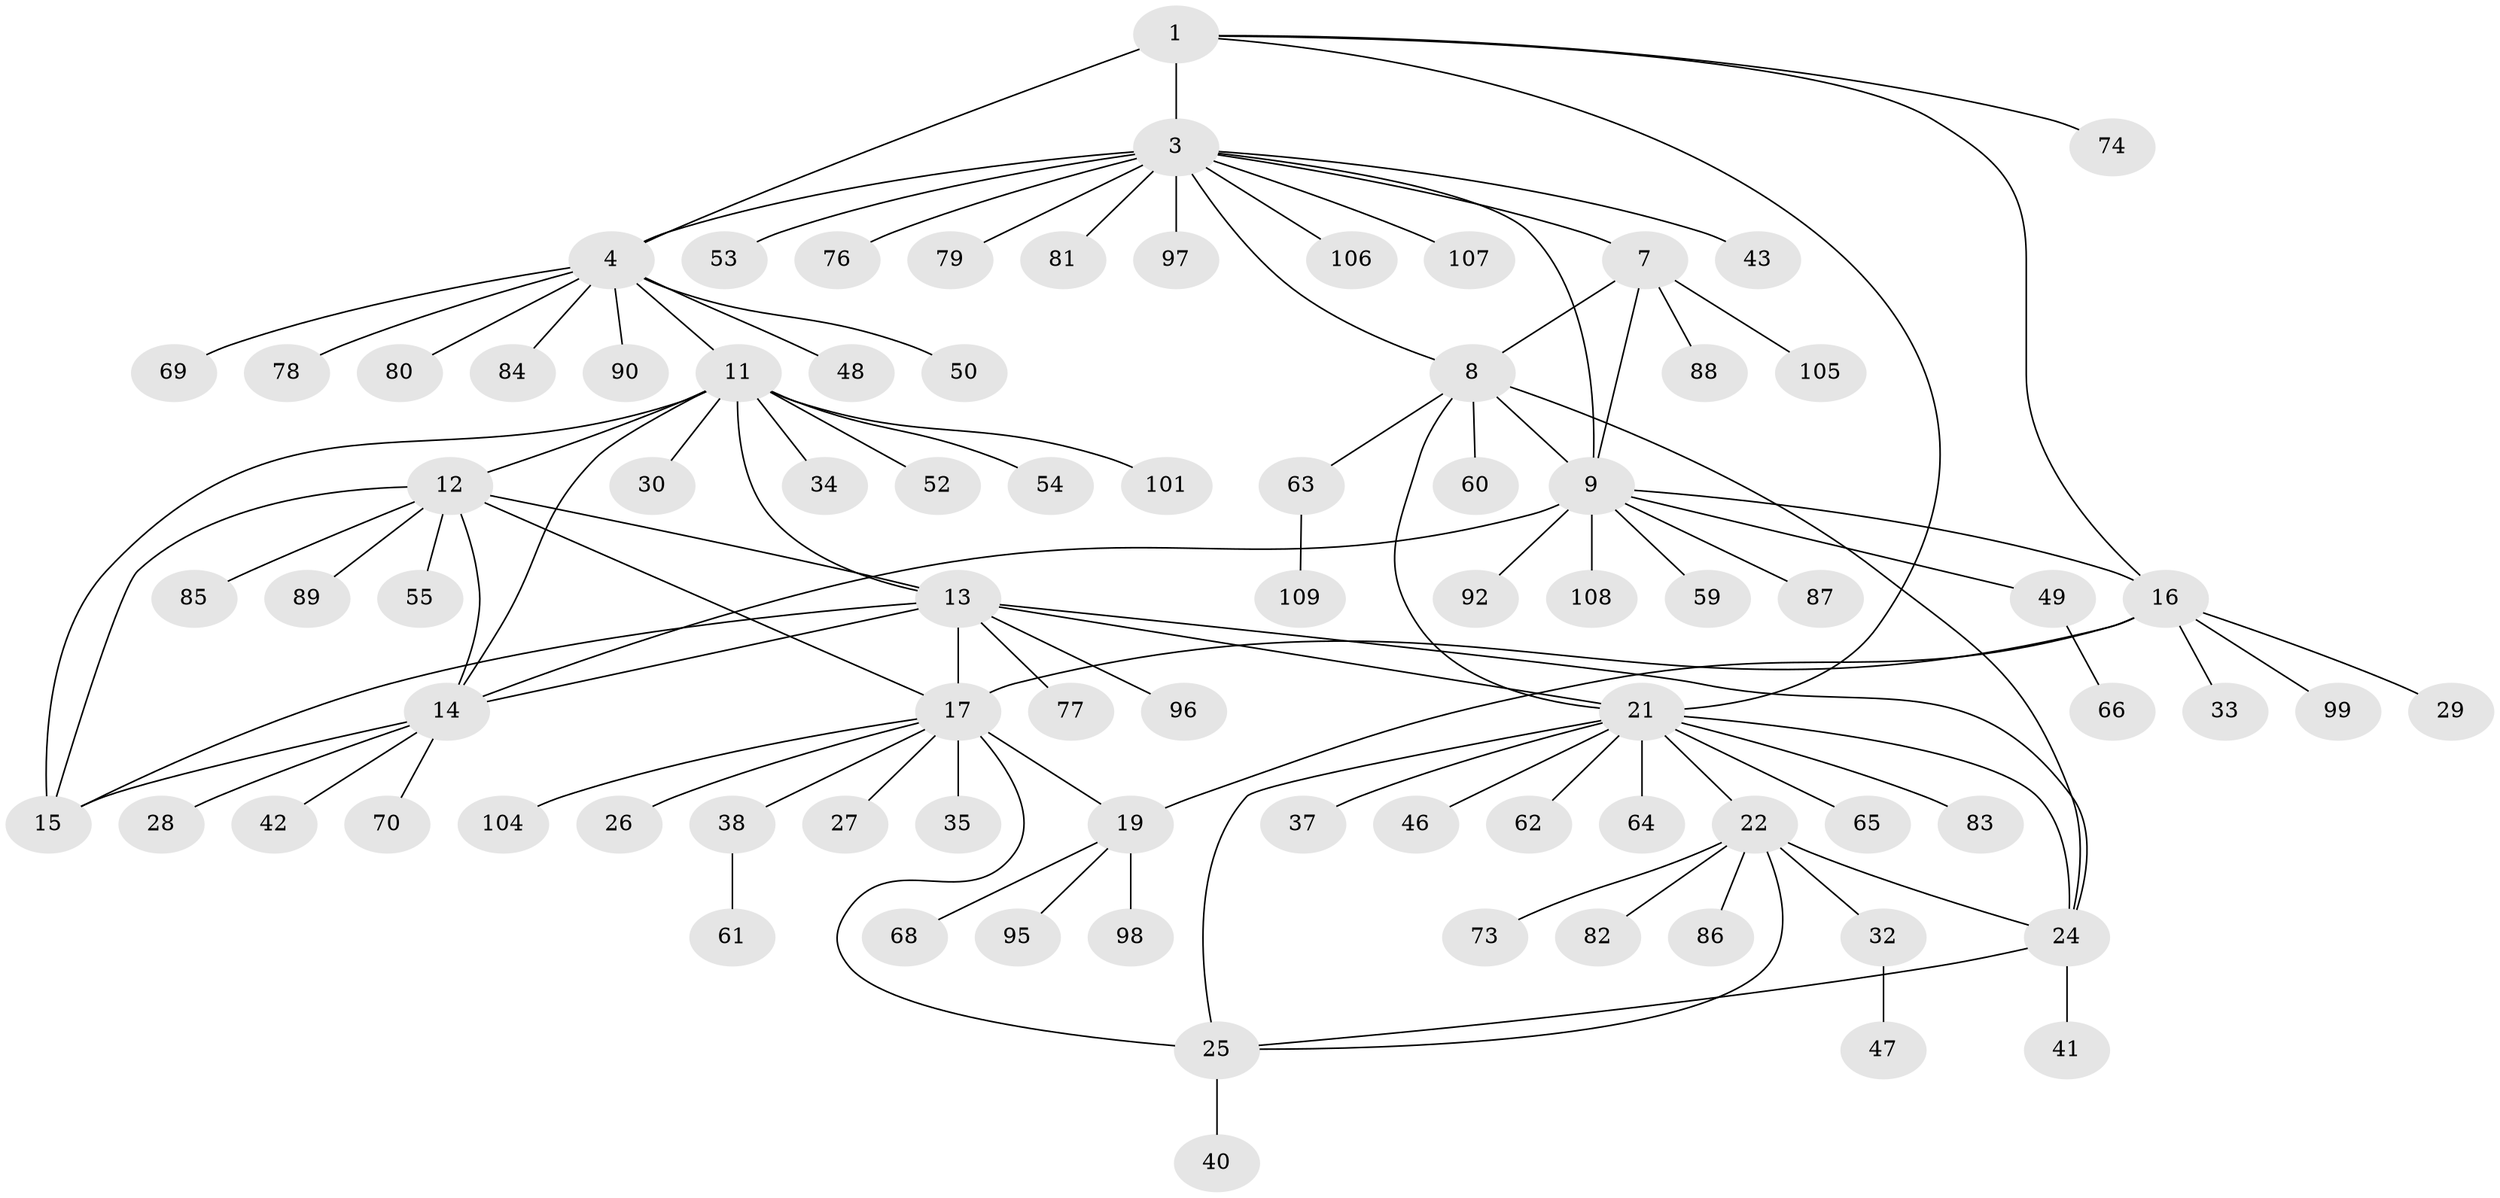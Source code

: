 // original degree distribution, {6: 0.05504587155963303, 5: 0.027522935779816515, 10: 0.01834862385321101, 11: 0.027522935779816515, 8: 0.03669724770642202, 7: 0.027522935779816515, 9: 0.03669724770642202, 1: 0.6238532110091743, 2: 0.13761467889908258, 3: 0.009174311926605505}
// Generated by graph-tools (version 1.1) at 2025/11/02/27/25 16:11:35]
// undirected, 83 vertices, 105 edges
graph export_dot {
graph [start="1"]
  node [color=gray90,style=filled];
  1 [super="+2"];
  3 [super="+6"];
  4 [super="+5"];
  7 [super="+91"];
  8 [super="+39"];
  9 [super="+10"];
  11 [super="+57"];
  12 [super="+93"];
  13 [super="+31"];
  14 [super="+45"];
  15 [super="+51"];
  16 [super="+18"];
  17 [super="+20"];
  19 [super="+67"];
  21 [super="+23"];
  22 [super="+44"];
  24 [super="+94"];
  25;
  26;
  27;
  28 [super="+71"];
  29 [super="+36"];
  30;
  32;
  33;
  34;
  35;
  37;
  38;
  40;
  41 [super="+58"];
  42;
  43 [super="+56"];
  46;
  47;
  48;
  49;
  50;
  52;
  53;
  54;
  55;
  59;
  60 [super="+75"];
  61;
  62;
  63;
  64;
  65;
  66;
  68;
  69;
  70 [super="+72"];
  73;
  74 [super="+103"];
  76;
  77 [super="+100"];
  78;
  79;
  80;
  81;
  82;
  83 [super="+102"];
  84;
  85;
  86;
  87;
  88;
  89;
  90;
  92;
  95;
  96;
  97;
  98;
  99;
  101;
  104;
  105;
  106;
  107;
  108;
  109;
  1 -- 3 [weight=2];
  1 -- 4 [weight=4];
  1 -- 21;
  1 -- 74;
  1 -- 16;
  3 -- 4 [weight=2];
  3 -- 43;
  3 -- 79;
  3 -- 81;
  3 -- 97;
  3 -- 107;
  3 -- 7;
  3 -- 8;
  3 -- 9 [weight=2];
  3 -- 106;
  3 -- 76;
  3 -- 53;
  4 -- 11;
  4 -- 48;
  4 -- 50;
  4 -- 78;
  4 -- 80;
  4 -- 84;
  4 -- 90;
  4 -- 69;
  7 -- 8;
  7 -- 9 [weight=2];
  7 -- 88;
  7 -- 105;
  8 -- 9 [weight=2];
  8 -- 24;
  8 -- 60;
  8 -- 21;
  8 -- 63;
  9 -- 14;
  9 -- 59;
  9 -- 108;
  9 -- 16;
  9 -- 49;
  9 -- 87;
  9 -- 92;
  11 -- 12;
  11 -- 13;
  11 -- 14;
  11 -- 15;
  11 -- 30;
  11 -- 34;
  11 -- 52;
  11 -- 54;
  11 -- 101;
  12 -- 13;
  12 -- 14;
  12 -- 15;
  12 -- 55;
  12 -- 85;
  12 -- 89;
  12 -- 17;
  13 -- 14;
  13 -- 15;
  13 -- 21;
  13 -- 77;
  13 -- 96;
  13 -- 17;
  13 -- 24;
  14 -- 15;
  14 -- 28;
  14 -- 42;
  14 -- 70;
  16 -- 17 [weight=4];
  16 -- 19 [weight=2];
  16 -- 33;
  16 -- 99;
  16 -- 29;
  17 -- 19 [weight=2];
  17 -- 27;
  17 -- 38;
  17 -- 35;
  17 -- 104;
  17 -- 25;
  17 -- 26;
  19 -- 68;
  19 -- 95;
  19 -- 98;
  21 -- 22 [weight=2];
  21 -- 24 [weight=2];
  21 -- 25 [weight=2];
  21 -- 46;
  21 -- 62;
  21 -- 64;
  21 -- 83;
  21 -- 65;
  21 -- 37;
  22 -- 24;
  22 -- 25;
  22 -- 32;
  22 -- 73;
  22 -- 82;
  22 -- 86;
  24 -- 25;
  24 -- 41;
  25 -- 40;
  32 -- 47;
  38 -- 61;
  49 -- 66;
  63 -- 109;
}
